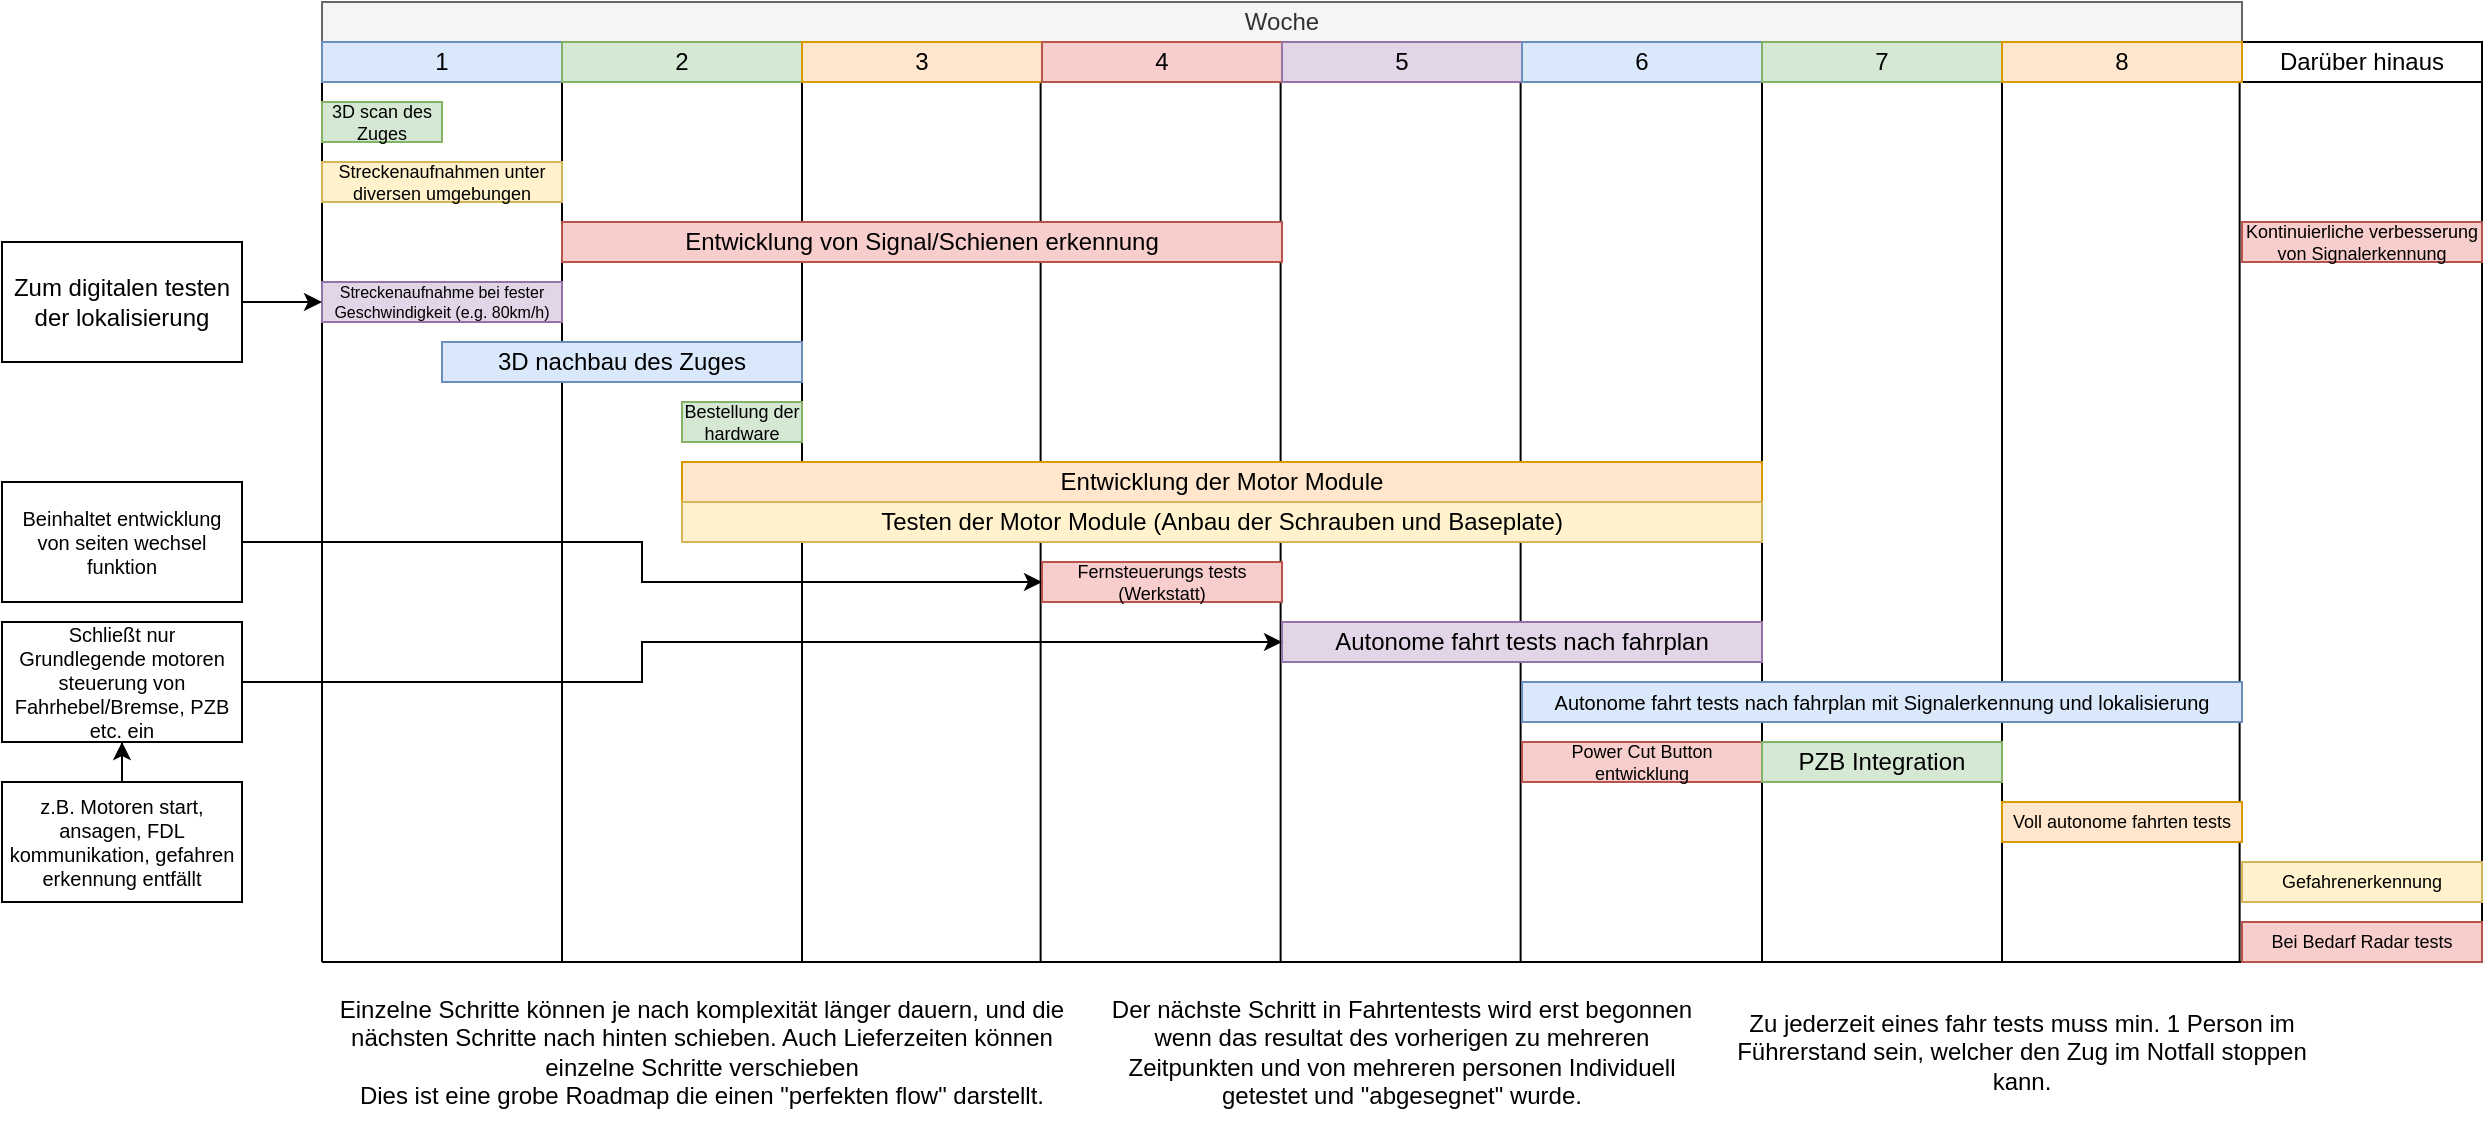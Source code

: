 <mxfile version="26.2.2">
  <diagram name="Page-1" id="8s0H8GVzz3k_I11jaiji">
    <mxGraphModel dx="2579" dy="1504" grid="1" gridSize="10" guides="1" tooltips="1" connect="1" arrows="1" fold="1" page="1" pageScale="1" pageWidth="1920" pageHeight="1200" math="0" shadow="0">
      <root>
        <mxCell id="0" />
        <mxCell id="1" parent="0" />
        <mxCell id="QPg3V_gkQnF1XBl8xNJR-53" value="" style="group" vertex="1" connectable="0" parent="1">
          <mxGeometry x="180" y="70" width="1080" height="440" as="geometry" />
        </mxCell>
        <mxCell id="QPg3V_gkQnF1XBl8xNJR-50" value="" style="endArrow=none;html=1;rounded=0;entryX=1;entryY=1;entryDx=0;entryDy=0;" edge="1" parent="QPg3V_gkQnF1XBl8xNJR-53" target="QPg3V_gkQnF1XBl8xNJR-36">
          <mxGeometry width="50" height="50" relative="1" as="geometry">
            <mxPoint y="440" as="sourcePoint" />
            <mxPoint x="420" y="400" as="targetPoint" />
          </mxGeometry>
        </mxCell>
        <mxCell id="QPg3V_gkQnF1XBl8xNJR-52" value="" style="group" vertex="1" connectable="0" parent="QPg3V_gkQnF1XBl8xNJR-53">
          <mxGeometry width="1080" height="440" as="geometry" />
        </mxCell>
        <mxCell id="QPg3V_gkQnF1XBl8xNJR-39" value="" style="endArrow=none;html=1;rounded=0;entryX=1;entryY=1;entryDx=0;entryDy=0;" edge="1" parent="QPg3V_gkQnF1XBl8xNJR-52" target="QPg3V_gkQnF1XBl8xNJR-2">
          <mxGeometry width="50" height="50" relative="1" as="geometry">
            <mxPoint x="120" y="440" as="sourcePoint" />
            <mxPoint x="230" y="240" as="targetPoint" />
          </mxGeometry>
        </mxCell>
        <mxCell id="QPg3V_gkQnF1XBl8xNJR-40" value="" style="endArrow=none;html=1;rounded=0;entryX=1;entryY=1;entryDx=0;entryDy=0;" edge="1" parent="QPg3V_gkQnF1XBl8xNJR-52">
          <mxGeometry width="50" height="50" relative="1" as="geometry">
            <mxPoint y="440" as="sourcePoint" />
            <mxPoint as="targetPoint" />
          </mxGeometry>
        </mxCell>
        <mxCell id="QPg3V_gkQnF1XBl8xNJR-43" value="" style="endArrow=none;html=1;rounded=0;entryX=1;entryY=1;entryDx=0;entryDy=0;" edge="1" parent="QPg3V_gkQnF1XBl8xNJR-52">
          <mxGeometry width="50" height="50" relative="1" as="geometry">
            <mxPoint x="479.31" y="440" as="sourcePoint" />
            <mxPoint x="479.31" as="targetPoint" />
          </mxGeometry>
        </mxCell>
        <mxCell id="QPg3V_gkQnF1XBl8xNJR-44" value="" style="endArrow=none;html=1;rounded=0;entryX=1;entryY=1;entryDx=0;entryDy=0;" edge="1" parent="QPg3V_gkQnF1XBl8xNJR-52">
          <mxGeometry width="50" height="50" relative="1" as="geometry">
            <mxPoint x="599.31" y="440" as="sourcePoint" />
            <mxPoint x="599.31" as="targetPoint" />
          </mxGeometry>
        </mxCell>
        <mxCell id="QPg3V_gkQnF1XBl8xNJR-45" value="" style="endArrow=none;html=1;rounded=0;entryX=1;entryY=1;entryDx=0;entryDy=0;" edge="1" parent="QPg3V_gkQnF1XBl8xNJR-52">
          <mxGeometry width="50" height="50" relative="1" as="geometry">
            <mxPoint x="720" y="440" as="sourcePoint" />
            <mxPoint x="720" as="targetPoint" />
          </mxGeometry>
        </mxCell>
        <mxCell id="QPg3V_gkQnF1XBl8xNJR-46" value="" style="endArrow=none;html=1;rounded=0;entryX=1;entryY=1;entryDx=0;entryDy=0;" edge="1" parent="QPg3V_gkQnF1XBl8xNJR-52">
          <mxGeometry width="50" height="50" relative="1" as="geometry">
            <mxPoint x="840" y="440" as="sourcePoint" />
            <mxPoint x="840" as="targetPoint" />
          </mxGeometry>
        </mxCell>
        <mxCell id="QPg3V_gkQnF1XBl8xNJR-47" value="" style="endArrow=none;html=1;rounded=0;entryX=1;entryY=1;entryDx=0;entryDy=0;" edge="1" parent="QPg3V_gkQnF1XBl8xNJR-52">
          <mxGeometry width="50" height="50" relative="1" as="geometry">
            <mxPoint x="958.82" y="440" as="sourcePoint" />
            <mxPoint x="958.82" as="targetPoint" />
          </mxGeometry>
        </mxCell>
        <mxCell id="QPg3V_gkQnF1XBl8xNJR-48" value="" style="endArrow=none;html=1;rounded=0;entryX=1;entryY=1;entryDx=0;entryDy=0;" edge="1" parent="QPg3V_gkQnF1XBl8xNJR-52">
          <mxGeometry width="50" height="50" relative="1" as="geometry">
            <mxPoint x="1080" y="440" as="sourcePoint" />
            <mxPoint x="1080" as="targetPoint" />
          </mxGeometry>
        </mxCell>
        <mxCell id="QPg3V_gkQnF1XBl8xNJR-51" value="" style="group" vertex="1" connectable="0" parent="QPg3V_gkQnF1XBl8xNJR-52">
          <mxGeometry x="240" width="119.31" height="440" as="geometry" />
        </mxCell>
        <mxCell id="QPg3V_gkQnF1XBl8xNJR-41" value="" style="endArrow=none;html=1;rounded=0;entryX=1;entryY=1;entryDx=0;entryDy=0;" edge="1" parent="QPg3V_gkQnF1XBl8xNJR-51">
          <mxGeometry width="50" height="50" relative="1" as="geometry">
            <mxPoint y="440" as="sourcePoint" />
            <mxPoint as="targetPoint" />
          </mxGeometry>
        </mxCell>
        <mxCell id="QPg3V_gkQnF1XBl8xNJR-42" value="" style="endArrow=none;html=1;rounded=0;entryX=1;entryY=1;entryDx=0;entryDy=0;" edge="1" parent="QPg3V_gkQnF1XBl8xNJR-51">
          <mxGeometry width="50" height="50" relative="1" as="geometry">
            <mxPoint x="119.31" y="440" as="sourcePoint" />
            <mxPoint x="119.31" as="targetPoint" />
          </mxGeometry>
        </mxCell>
        <mxCell id="QPg3V_gkQnF1XBl8xNJR-56" value="Power Cut Button entwicklung" style="rounded=0;whiteSpace=wrap;html=1;fillColor=#f8cecc;strokeColor=#b85450;fontSize=9;" vertex="1" parent="QPg3V_gkQnF1XBl8xNJR-52">
          <mxGeometry x="600" y="330" width="120" height="20" as="geometry" />
        </mxCell>
        <mxCell id="QPg3V_gkQnF1XBl8xNJR-1" value="Woche" style="rounded=0;whiteSpace=wrap;html=1;fillColor=#f5f5f5;fontColor=#333333;strokeColor=#666666;" vertex="1" parent="1">
          <mxGeometry x="180" y="30" width="960" height="20" as="geometry" />
        </mxCell>
        <mxCell id="QPg3V_gkQnF1XBl8xNJR-2" value="1" style="rounded=0;whiteSpace=wrap;html=1;fillColor=#dae8fc;strokeColor=#6c8ebf;" vertex="1" parent="1">
          <mxGeometry x="180" y="50" width="120" height="20" as="geometry" />
        </mxCell>
        <mxCell id="QPg3V_gkQnF1XBl8xNJR-3" value="2" style="rounded=0;whiteSpace=wrap;html=1;fillColor=#d5e8d4;strokeColor=#82b366;" vertex="1" parent="1">
          <mxGeometry x="300" y="50" width="120" height="20" as="geometry" />
        </mxCell>
        <mxCell id="QPg3V_gkQnF1XBl8xNJR-4" value="3" style="rounded=0;whiteSpace=wrap;html=1;fillColor=#ffe6cc;strokeColor=#d79b00;" vertex="1" parent="1">
          <mxGeometry x="420" y="50" width="120" height="20" as="geometry" />
        </mxCell>
        <mxCell id="QPg3V_gkQnF1XBl8xNJR-5" value="4" style="rounded=0;whiteSpace=wrap;html=1;fillColor=#f8cecc;strokeColor=#b85450;" vertex="1" parent="1">
          <mxGeometry x="540" y="50" width="120" height="20" as="geometry" />
        </mxCell>
        <mxCell id="QPg3V_gkQnF1XBl8xNJR-6" value="5" style="rounded=0;whiteSpace=wrap;html=1;fillColor=#e1d5e7;strokeColor=#9673a6;" vertex="1" parent="1">
          <mxGeometry x="660" y="50" width="120" height="20" as="geometry" />
        </mxCell>
        <mxCell id="QPg3V_gkQnF1XBl8xNJR-7" value="6" style="rounded=0;whiteSpace=wrap;html=1;fillColor=#dae8fc;strokeColor=#6c8ebf;" vertex="1" parent="1">
          <mxGeometry x="780" y="50" width="120" height="20" as="geometry" />
        </mxCell>
        <mxCell id="QPg3V_gkQnF1XBl8xNJR-8" value="Darüber hinaus" style="rounded=0;whiteSpace=wrap;html=1;" vertex="1" parent="1">
          <mxGeometry x="1140" y="50" width="120" height="20" as="geometry" />
        </mxCell>
        <mxCell id="QPg3V_gkQnF1XBl8xNJR-9" value="3D scan des Zuges" style="rounded=0;whiteSpace=wrap;html=1;fontSize=9;fillColor=#d5e8d4;strokeColor=#82b366;" vertex="1" parent="1">
          <mxGeometry x="180" y="80" width="60" height="20" as="geometry" />
        </mxCell>
        <mxCell id="QPg3V_gkQnF1XBl8xNJR-10" value="Streckenaufnahmen unter diversen umgebungen" style="rounded=0;whiteSpace=wrap;html=1;fontSize=9;fillColor=#fff2cc;strokeColor=#d6b656;" vertex="1" parent="1">
          <mxGeometry x="180" y="110" width="120" height="20" as="geometry" />
        </mxCell>
        <mxCell id="QPg3V_gkQnF1XBl8xNJR-11" value="Bestellung der hardware" style="rounded=0;whiteSpace=wrap;html=1;fontSize=9;fillColor=#d5e8d4;strokeColor=#82b366;" vertex="1" parent="1">
          <mxGeometry x="360" y="230" width="60" height="20" as="geometry" />
        </mxCell>
        <mxCell id="QPg3V_gkQnF1XBl8xNJR-12" value="&lt;font&gt;Streckenaufnahme bei fester Geschwindigkeit (e.g. 80km/h)&lt;/font&gt;" style="rounded=0;whiteSpace=wrap;html=1;fontSize=8;fillColor=#e1d5e7;strokeColor=#9673a6;" vertex="1" parent="1">
          <mxGeometry x="180" y="170" width="120" height="20" as="geometry" />
        </mxCell>
        <mxCell id="QPg3V_gkQnF1XBl8xNJR-14" style="edgeStyle=orthogonalEdgeStyle;rounded=0;orthogonalLoop=1;jettySize=auto;html=1;entryX=0;entryY=0.5;entryDx=0;entryDy=0;" edge="1" parent="1" source="QPg3V_gkQnF1XBl8xNJR-13" target="QPg3V_gkQnF1XBl8xNJR-12">
          <mxGeometry relative="1" as="geometry" />
        </mxCell>
        <mxCell id="QPg3V_gkQnF1XBl8xNJR-13" value="Zum digitalen testen der lokalisierung" style="rounded=0;whiteSpace=wrap;html=1;" vertex="1" parent="1">
          <mxGeometry x="20" y="150" width="120" height="60" as="geometry" />
        </mxCell>
        <mxCell id="QPg3V_gkQnF1XBl8xNJR-15" value="3D nachbau des Zuges" style="rounded=0;whiteSpace=wrap;html=1;fillColor=#dae8fc;strokeColor=#6c8ebf;" vertex="1" parent="1">
          <mxGeometry x="240" y="200" width="180" height="20" as="geometry" />
        </mxCell>
        <mxCell id="QPg3V_gkQnF1XBl8xNJR-16" value="Entwicklung der Motor Module" style="rounded=0;whiteSpace=wrap;html=1;fillColor=#ffe6cc;strokeColor=#d79b00;" vertex="1" parent="1">
          <mxGeometry x="360" y="260" width="540" height="20" as="geometry" />
        </mxCell>
        <mxCell id="QPg3V_gkQnF1XBl8xNJR-17" value="Testen der Motor Module (Anbau der Schrauben und Baseplate)" style="rounded=0;whiteSpace=wrap;html=1;fillColor=#fff2cc;strokeColor=#d6b656;" vertex="1" parent="1">
          <mxGeometry x="360" y="280" width="540" height="20" as="geometry" />
        </mxCell>
        <mxCell id="QPg3V_gkQnF1XBl8xNJR-18" value="Fernsteuerungs tests (Werkstatt)" style="rounded=0;whiteSpace=wrap;html=1;fillColor=#f8cecc;strokeColor=#b85450;fontSize=9;" vertex="1" parent="1">
          <mxGeometry x="540" y="310" width="120" height="20" as="geometry" />
        </mxCell>
        <mxCell id="QPg3V_gkQnF1XBl8xNJR-19" value="Autonome fahrt tests nach fahrplan" style="rounded=0;whiteSpace=wrap;html=1;fillColor=#e1d5e7;strokeColor=#9673a6;" vertex="1" parent="1">
          <mxGeometry x="660" y="340" width="240" height="20" as="geometry" />
        </mxCell>
        <mxCell id="QPg3V_gkQnF1XBl8xNJR-20" value="Entwicklung von Signal/Schienen erkennung" style="rounded=0;whiteSpace=wrap;html=1;fillColor=#f8cecc;strokeColor=#b85450;" vertex="1" parent="1">
          <mxGeometry x="300" y="140" width="360" height="20" as="geometry" />
        </mxCell>
        <mxCell id="QPg3V_gkQnF1XBl8xNJR-21" value="Autonome fahrt tests nach fahrplan mit Signalerkennung und lokalisierung" style="rounded=0;whiteSpace=wrap;html=1;fillColor=#dae8fc;strokeColor=#6c8ebf;fontSize=10;" vertex="1" parent="1">
          <mxGeometry x="780" y="370" width="360" height="20" as="geometry" />
        </mxCell>
        <mxCell id="QPg3V_gkQnF1XBl8xNJR-23" style="edgeStyle=orthogonalEdgeStyle;rounded=0;orthogonalLoop=1;jettySize=auto;html=1;entryX=0;entryY=0.5;entryDx=0;entryDy=0;" edge="1" parent="1" source="QPg3V_gkQnF1XBl8xNJR-22" target="QPg3V_gkQnF1XBl8xNJR-19">
          <mxGeometry relative="1" as="geometry">
            <Array as="points">
              <mxPoint x="340" y="370" />
              <mxPoint x="340" y="350" />
            </Array>
          </mxGeometry>
        </mxCell>
        <mxCell id="QPg3V_gkQnF1XBl8xNJR-22" value="Schließt nur Grundlegende motoren steuerung von Fahrhebel/Bremse, PZB etc. ein" style="rounded=0;whiteSpace=wrap;html=1;fontSize=10;" vertex="1" parent="1">
          <mxGeometry x="20" y="340" width="120" height="60" as="geometry" />
        </mxCell>
        <mxCell id="QPg3V_gkQnF1XBl8xNJR-26" style="edgeStyle=orthogonalEdgeStyle;rounded=0;orthogonalLoop=1;jettySize=auto;html=1;entryX=0.5;entryY=1;entryDx=0;entryDy=0;" edge="1" parent="1" source="QPg3V_gkQnF1XBl8xNJR-25" target="QPg3V_gkQnF1XBl8xNJR-22">
          <mxGeometry relative="1" as="geometry" />
        </mxCell>
        <mxCell id="QPg3V_gkQnF1XBl8xNJR-25" value="z.B. Motoren start, ansagen, FDL kommunikation, gefahren erkennung entfällt" style="rounded=0;whiteSpace=wrap;html=1;fontSize=10;" vertex="1" parent="1">
          <mxGeometry x="20" y="420" width="120" height="60" as="geometry" />
        </mxCell>
        <mxCell id="QPg3V_gkQnF1XBl8xNJR-29" value="PZB Integration" style="rounded=0;whiteSpace=wrap;html=1;fillColor=#d5e8d4;strokeColor=#82b366;" vertex="1" parent="1">
          <mxGeometry x="900" y="400" width="120" height="20" as="geometry" />
        </mxCell>
        <mxCell id="QPg3V_gkQnF1XBl8xNJR-32" style="edgeStyle=orthogonalEdgeStyle;rounded=0;orthogonalLoop=1;jettySize=auto;html=1;entryX=0;entryY=0.5;entryDx=0;entryDy=0;" edge="1" parent="1" source="QPg3V_gkQnF1XBl8xNJR-31" target="QPg3V_gkQnF1XBl8xNJR-18">
          <mxGeometry relative="1" as="geometry" />
        </mxCell>
        <mxCell id="QPg3V_gkQnF1XBl8xNJR-31" value="Beinhaltet entwicklung von seiten wechsel funktion" style="rounded=0;whiteSpace=wrap;html=1;fontSize=10;" vertex="1" parent="1">
          <mxGeometry x="20" y="270" width="120" height="60" as="geometry" />
        </mxCell>
        <mxCell id="QPg3V_gkQnF1XBl8xNJR-33" value="Voll autonome fahrten tests" style="rounded=0;whiteSpace=wrap;html=1;fillColor=#ffe6cc;strokeColor=#d79b00;fontSize=9;" vertex="1" parent="1">
          <mxGeometry x="1020" y="430" width="120" height="20" as="geometry" />
        </mxCell>
        <mxCell id="QPg3V_gkQnF1XBl8xNJR-34" value="7" style="rounded=0;whiteSpace=wrap;html=1;fillColor=#d5e8d4;strokeColor=#82b366;" vertex="1" parent="1">
          <mxGeometry x="900" y="50" width="120" height="20" as="geometry" />
        </mxCell>
        <mxCell id="QPg3V_gkQnF1XBl8xNJR-35" value="Gefahrenerkennung" style="rounded=0;whiteSpace=wrap;html=1;fillColor=#fff2cc;strokeColor=#d6b656;fontSize=9;" vertex="1" parent="1">
          <mxGeometry x="1140" y="460" width="120" height="20" as="geometry" />
        </mxCell>
        <mxCell id="QPg3V_gkQnF1XBl8xNJR-36" value="Bei Bedarf Radar tests" style="rounded=0;whiteSpace=wrap;html=1;fillColor=#f8cecc;strokeColor=#b85450;fontSize=9;" vertex="1" parent="1">
          <mxGeometry x="1140" y="490" width="120" height="20" as="geometry" />
        </mxCell>
        <mxCell id="QPg3V_gkQnF1XBl8xNJR-37" value="Einzelne Schritte können je nach komplexität länger dauern, und die nächsten Schritte nach hinten schieben. Auch Lieferzeiten können einzelne Schritte verschieben&lt;br&gt;Dies ist eine grobe Roadmap die einen &quot;perfekten flow&quot; darstellt." style="text;html=1;align=center;verticalAlign=middle;whiteSpace=wrap;rounded=0;" vertex="1" parent="1">
          <mxGeometry x="180" y="520" width="380" height="70" as="geometry" />
        </mxCell>
        <mxCell id="QPg3V_gkQnF1XBl8xNJR-38" value="8" style="rounded=0;whiteSpace=wrap;html=1;fillColor=#ffe6cc;strokeColor=#d79b00;" vertex="1" parent="1">
          <mxGeometry x="1020" y="50" width="120" height="20" as="geometry" />
        </mxCell>
        <mxCell id="QPg3V_gkQnF1XBl8xNJR-49" value="Kontinuierliche verbesserung von Signalerkennung" style="rounded=0;whiteSpace=wrap;html=1;fillColor=#f8cecc;strokeColor=#b85450;fontSize=9;" vertex="1" parent="1">
          <mxGeometry x="1140" y="140" width="120" height="20" as="geometry" />
        </mxCell>
        <mxCell id="QPg3V_gkQnF1XBl8xNJR-54" value="Der nächste Schritt in Fahrtentests wird erst begonnen wenn das resultat des vorherigen zu mehreren Zeitpunkten und von mehreren personen Individuell getestet und &quot;abgesegnet&quot; wurde." style="text;html=1;align=center;verticalAlign=middle;whiteSpace=wrap;rounded=0;" vertex="1" parent="1">
          <mxGeometry x="570" y="525" width="300" height="60" as="geometry" />
        </mxCell>
        <mxCell id="QPg3V_gkQnF1XBl8xNJR-55" value="Zu jederzeit eines fahr tests muss min. 1 Person im Führerstand sein, welcher den Zug im Notfall stoppen kann." style="text;html=1;align=center;verticalAlign=middle;whiteSpace=wrap;rounded=0;" vertex="1" parent="1">
          <mxGeometry x="880" y="525" width="300" height="60" as="geometry" />
        </mxCell>
      </root>
    </mxGraphModel>
  </diagram>
</mxfile>
